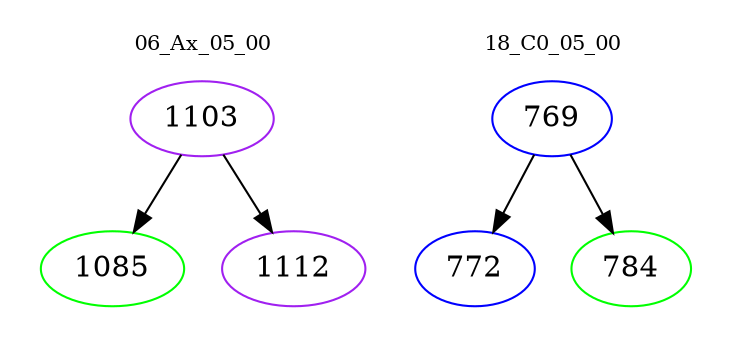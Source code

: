 digraph{
subgraph cluster_0 {
color = white
label = "06_Ax_05_00";
fontsize=10;
T0_1103 [label="1103", color="purple"]
T0_1103 -> T0_1085 [color="black"]
T0_1085 [label="1085", color="green"]
T0_1103 -> T0_1112 [color="black"]
T0_1112 [label="1112", color="purple"]
}
subgraph cluster_1 {
color = white
label = "18_C0_05_00";
fontsize=10;
T1_769 [label="769", color="blue"]
T1_769 -> T1_772 [color="black"]
T1_772 [label="772", color="blue"]
T1_769 -> T1_784 [color="black"]
T1_784 [label="784", color="green"]
}
}
